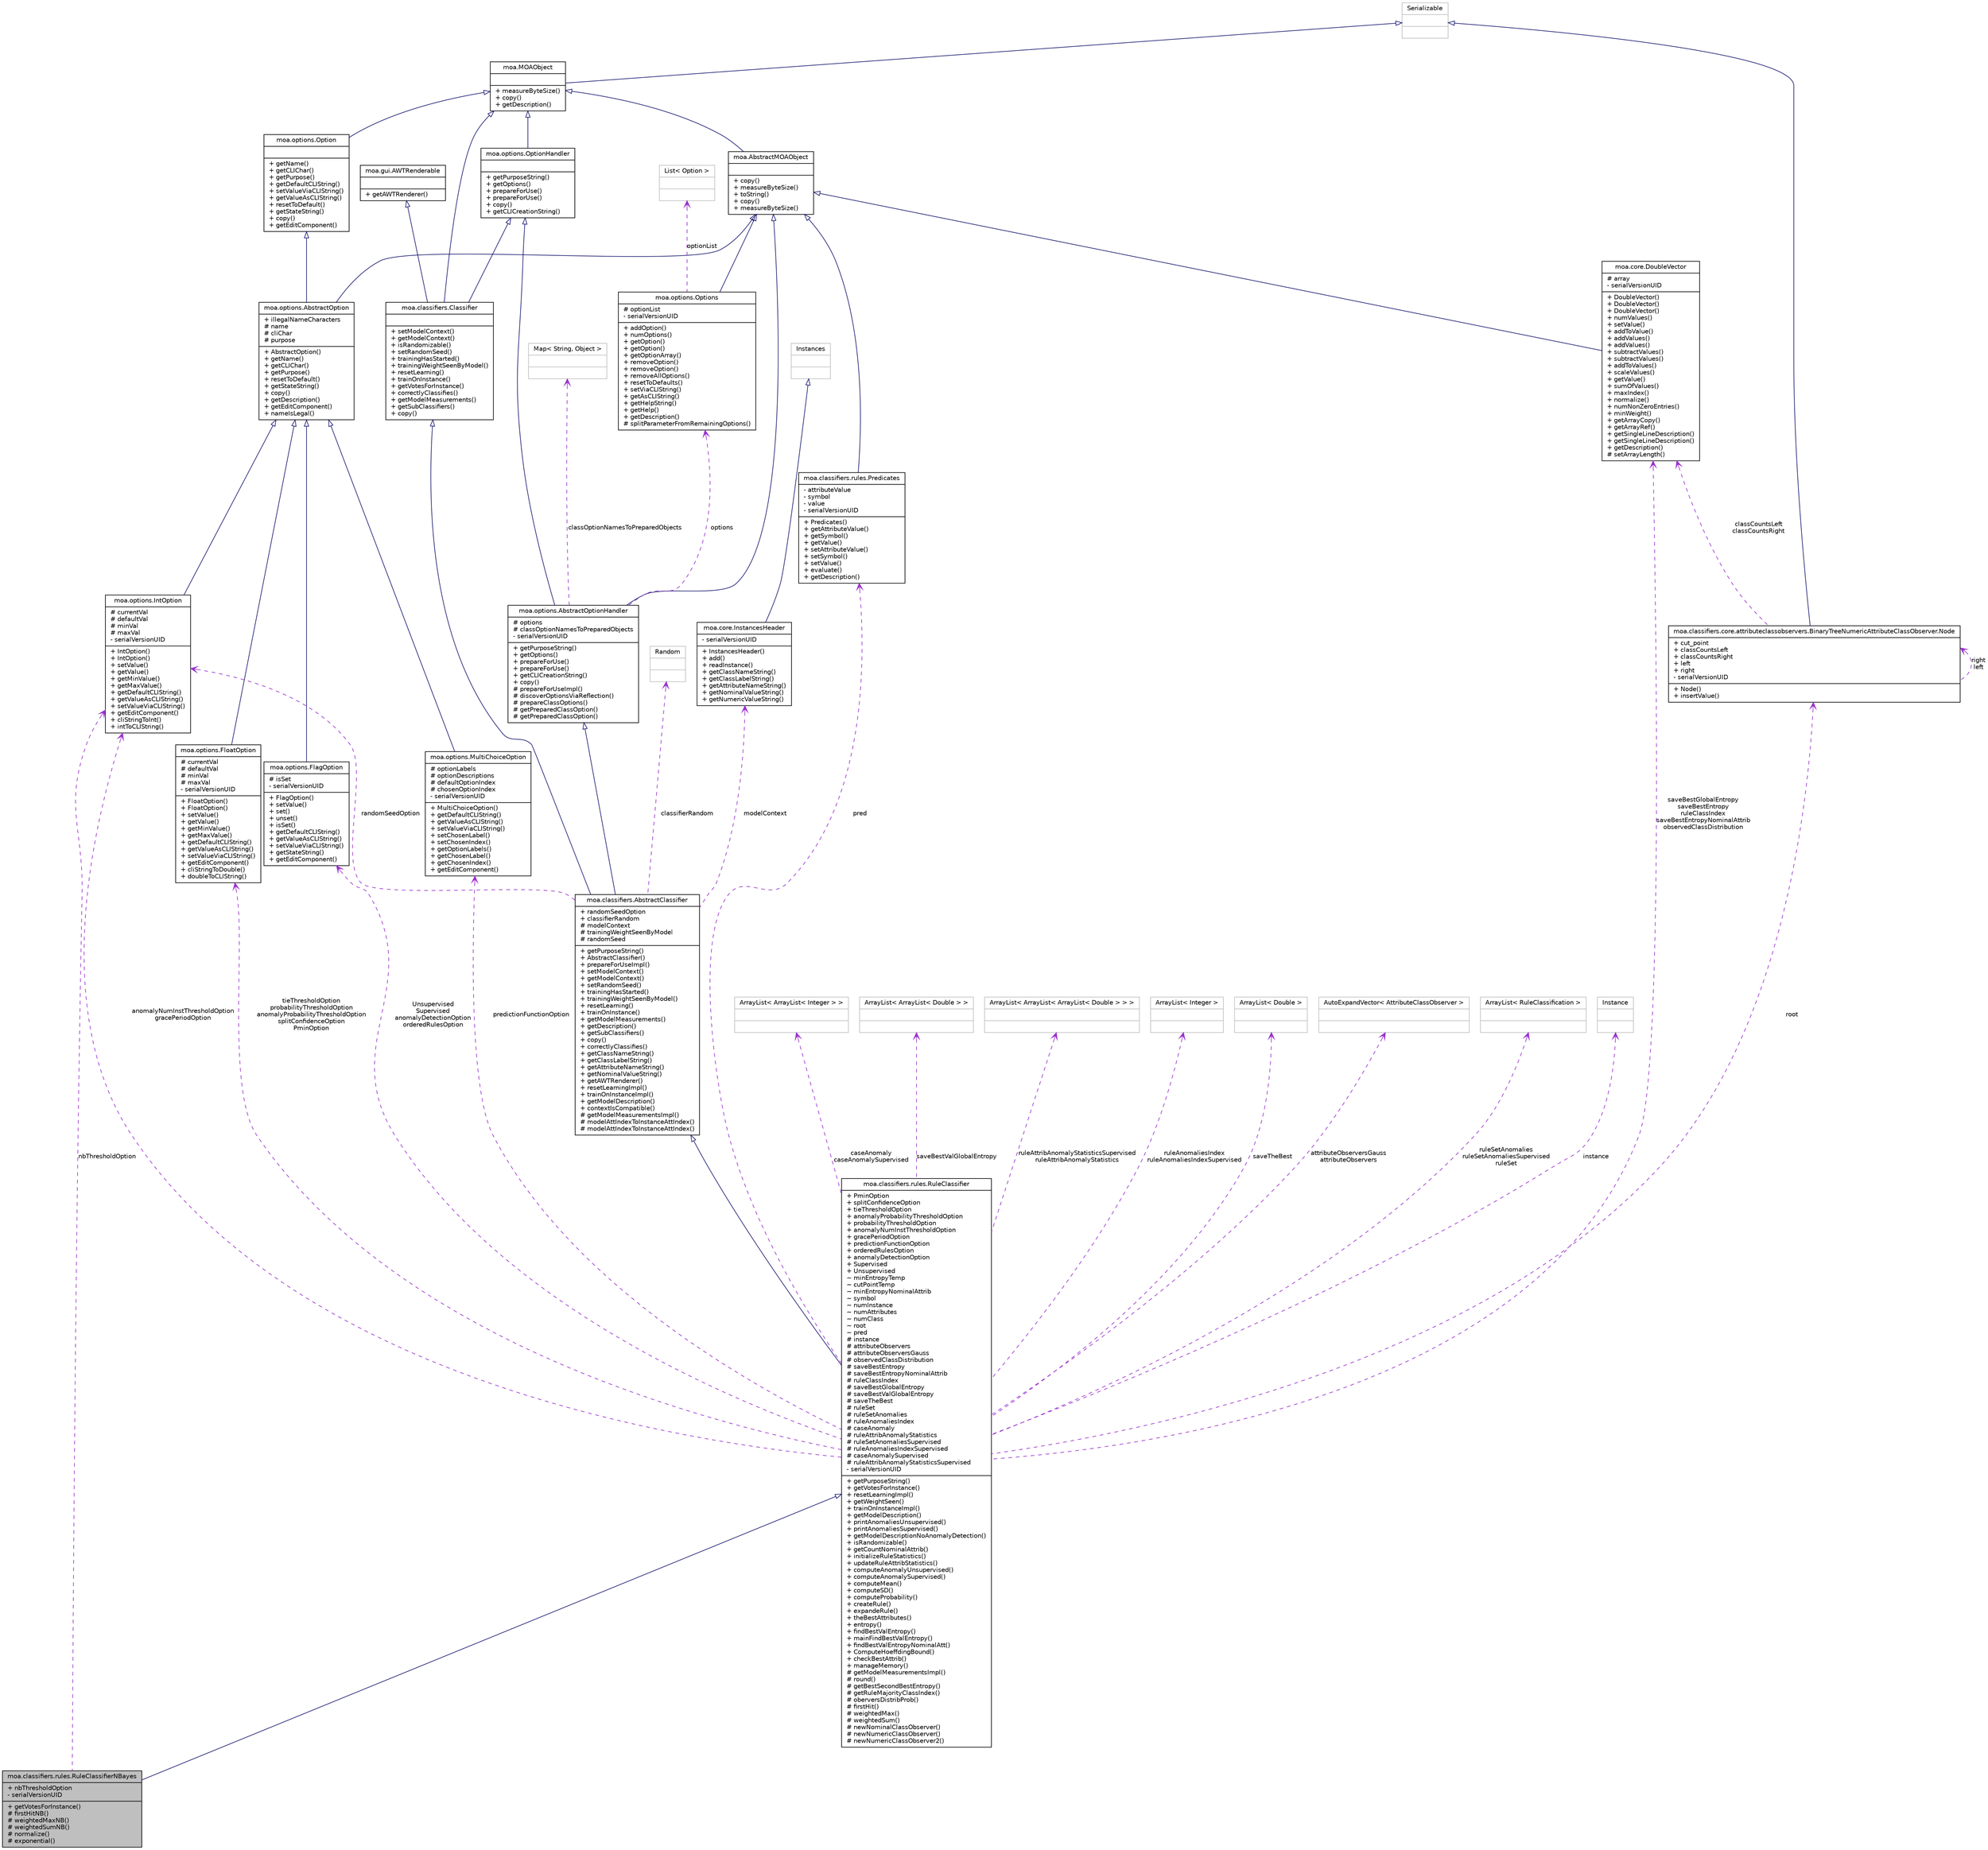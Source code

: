 digraph G
{
  edge [fontname="Helvetica",fontsize="10",labelfontname="Helvetica",labelfontsize="10"];
  node [fontname="Helvetica",fontsize="10",shape=record];
  Node1 [label="{moa.classifiers.rules.RuleClassifierNBayes\n|+ nbThresholdOption\l- serialVersionUID\l|+ getVotesForInstance()\l# firstHitNB()\l# weightedMaxNB()\l# weightedSumNB()\l# normalize()\l# exponential()\l}",height=0.2,width=0.4,color="black", fillcolor="grey75", style="filled" fontcolor="black"];
  Node2 -> Node1 [dir=back,color="midnightblue",fontsize="10",style="solid",arrowtail="empty",fontname="Helvetica"];
  Node2 [label="{moa.classifiers.rules.RuleClassifier\n|+ PminOption\l+ splitConfidenceOption\l+ tieThresholdOption\l+ anomalyProbabilityThresholdOption\l+ probabilityThresholdOption\l+ anomalyNumInstThresholdOption\l+ gracePeriodOption\l+ predictionFunctionOption\l+ orderedRulesOption\l+ anomalyDetectionOption\l+ Supervised\l+ Unsupervised\l~ minEntropyTemp\l~ cutPointTemp\l~ minEntropyNominalAttrib\l~ symbol\l~ numInstance\l~ numAttributes\l~ numClass\l~ root\l~ pred\l# instance\l# attributeObservers\l# attributeObserversGauss\l# observedClassDistribution\l# saveBestEntropy\l# saveBestEntropyNominalAttrib\l# ruleClassIndex\l# saveBestGlobalEntropy\l# saveBestValGlobalEntropy\l# saveTheBest\l# ruleSet\l# ruleSetAnomalies\l# ruleAnomaliesIndex\l# caseAnomaly\l# ruleAttribAnomalyStatistics\l# ruleSetAnomaliesSupervised\l# ruleAnomaliesIndexSupervised\l# caseAnomalySupervised\l# ruleAttribAnomalyStatisticsSupervised\l- serialVersionUID\l|+ getPurposeString()\l+ getVotesForInstance()\l+ resetLearningImpl()\l+ getWeightSeen()\l+ trainOnInstanceImpl()\l+ getModelDescription()\l+ printAnomaliesUnsupervised()\l+ printAnomaliesSupervised()\l+ getModelDescriptionNoAnomalyDetection()\l+ isRandomizable()\l+ getCountNominalAttrib()\l+ initializeRuleStatistics()\l+ updateRuleAttribStatistics()\l+ computeAnomalyUnsupervised()\l+ computeAnomalySupervised()\l+ computeMean()\l+ computeSD()\l+ computeProbability()\l+ createRule()\l+ expandeRule()\l+ theBestAttributes()\l+ entropy()\l+ findBestValEntropy()\l+ mainFindBestValEntropy()\l+ findBestValEntropyNominalAtt()\l+ ComputeHoeffdingBound()\l+ checkBestAttrib()\l+ manageMemory()\l# getModelMeasurementsImpl()\l# round()\l# getBestSecondBestEntropy()\l# getRuleMajorityClassIndex()\l# oberversDistribProb()\l# firstHit()\l# weightedMax()\l# weightedSum()\l# newNominalClassObserver()\l# newNumericClassObserver()\l# newNumericClassObserver2()\l}",height=0.2,width=0.4,color="black", fillcolor="white", style="filled",URL="$classmoa_1_1classifiers_1_1rules_1_1RuleClassifier.html",tooltip="This classifier learn ordered and unordered rule set from data stream."];
  Node3 -> Node2 [dir=back,color="midnightblue",fontsize="10",style="solid",arrowtail="empty",fontname="Helvetica"];
  Node3 [label="{moa.classifiers.AbstractClassifier\n|+ randomSeedOption\l+ classifierRandom\l# modelContext\l# trainingWeightSeenByModel\l# randomSeed\l|+ getPurposeString()\l+ AbstractClassifier()\l+ prepareForUseImpl()\l+ setModelContext()\l+ getModelContext()\l+ setRandomSeed()\l+ trainingHasStarted()\l+ trainingWeightSeenByModel()\l+ resetLearning()\l+ trainOnInstance()\l+ getModelMeasurements()\l+ getDescription()\l+ getSubClassifiers()\l+ copy()\l+ correctlyClassifies()\l+ getClassNameString()\l+ getClassLabelString()\l+ getAttributeNameString()\l+ getNominalValueString()\l+ getAWTRenderer()\l+ resetLearningImpl()\l+ trainOnInstanceImpl()\l+ getModelDescription()\l+ contextIsCompatible()\l# getModelMeasurementsImpl()\l# modelAttIndexToInstanceAttIndex()\l# modelAttIndexToInstanceAttIndex()\l}",height=0.2,width=0.4,color="black", fillcolor="white", style="filled",URL="$classmoa_1_1classifiers_1_1AbstractClassifier.html",tooltip="Abstract Classifier."];
  Node4 -> Node3 [dir=back,color="midnightblue",fontsize="10",style="solid",arrowtail="empty",fontname="Helvetica"];
  Node4 [label="{moa.options.AbstractOptionHandler\n|# options\l# classOptionNamesToPreparedObjects\l- serialVersionUID\l|+ getPurposeString()\l+ getOptions()\l+ prepareForUse()\l+ prepareForUse()\l+ getCLICreationString()\l+ copy()\l# prepareForUseImpl()\l# discoverOptionsViaReflection()\l# prepareClassOptions()\l# getPreparedClassOption()\l# getPreparedClassOption()\l}",height=0.2,width=0.4,color="black", fillcolor="white", style="filled",URL="$classmoa_1_1options_1_1AbstractOptionHandler.html",tooltip="Abstract Option Handler."];
  Node5 -> Node4 [dir=back,color="midnightblue",fontsize="10",style="solid",arrowtail="empty",fontname="Helvetica"];
  Node5 [label="{moa.AbstractMOAObject\n||+ copy()\l+ measureByteSize()\l+ toString()\l+ copy()\l+ measureByteSize()\l}",height=0.2,width=0.4,color="black", fillcolor="white", style="filled",URL="$classmoa_1_1AbstractMOAObject.html",tooltip="Abstract MOA Object."];
  Node6 -> Node5 [dir=back,color="midnightblue",fontsize="10",style="solid",arrowtail="empty",fontname="Helvetica"];
  Node6 [label="{moa.MOAObject\n||+ measureByteSize()\l+ copy()\l+ getDescription()\l}",height=0.2,width=0.4,color="black", fillcolor="white", style="filled",URL="$interfacemoa_1_1MOAObject.html",tooltip="Interface implemented by classes in MOA, so that all are serializable, can produce..."];
  Node7 -> Node6 [dir=back,color="midnightblue",fontsize="10",style="solid",arrowtail="empty",fontname="Helvetica"];
  Node7 [label="{Serializable\n||}",height=0.2,width=0.4,color="grey75", fillcolor="white", style="filled"];
  Node8 -> Node4 [dir=back,color="midnightblue",fontsize="10",style="solid",arrowtail="empty",fontname="Helvetica"];
  Node8 [label="{moa.options.OptionHandler\n||+ getPurposeString()\l+ getOptions()\l+ prepareForUse()\l+ prepareForUse()\l+ copy()\l+ getCLICreationString()\l}",height=0.2,width=0.4,color="black", fillcolor="white", style="filled",URL="$interfacemoa_1_1options_1_1OptionHandler.html",tooltip="Interface representing an object that handles options or parameters."];
  Node6 -> Node8 [dir=back,color="midnightblue",fontsize="10",style="solid",arrowtail="empty",fontname="Helvetica"];
  Node9 -> Node4 [dir=back,color="darkorchid3",fontsize="10",style="dashed",label="classOptionNamesToPreparedObjects",arrowtail="open",fontname="Helvetica"];
  Node9 [label="{Map\< String, Object \>\n||}",height=0.2,width=0.4,color="grey75", fillcolor="white", style="filled"];
  Node10 -> Node4 [dir=back,color="darkorchid3",fontsize="10",style="dashed",label="options",arrowtail="open",fontname="Helvetica"];
  Node10 [label="{moa.options.Options\n|# optionList\l- serialVersionUID\l|+ addOption()\l+ numOptions()\l+ getOption()\l+ getOption()\l+ getOptionArray()\l+ removeOption()\l+ removeOption()\l+ removeAllOptions()\l+ resetToDefaults()\l+ setViaCLIString()\l+ getAsCLIString()\l+ getHelpString()\l+ getHelp()\l+ getDescription()\l# splitParameterFromRemainingOptions()\l}",height=0.2,width=0.4,color="black", fillcolor="white", style="filled",URL="$classmoa_1_1options_1_1Options.html",tooltip="File option."];
  Node5 -> Node10 [dir=back,color="midnightblue",fontsize="10",style="solid",arrowtail="empty",fontname="Helvetica"];
  Node11 -> Node10 [dir=back,color="darkorchid3",fontsize="10",style="dashed",label="optionList",arrowtail="open",fontname="Helvetica"];
  Node11 [label="{List\< Option \>\n||}",height=0.2,width=0.4,color="grey75", fillcolor="white", style="filled"];
  Node12 -> Node3 [dir=back,color="midnightblue",fontsize="10",style="solid",arrowtail="empty",fontname="Helvetica"];
  Node12 [label="{moa.classifiers.Classifier\n||+ setModelContext()\l+ getModelContext()\l+ isRandomizable()\l+ setRandomSeed()\l+ trainingHasStarted()\l+ trainingWeightSeenByModel()\l+ resetLearning()\l+ trainOnInstance()\l+ getVotesForInstance()\l+ correctlyClassifies()\l+ getModelMeasurements()\l+ getSubClassifiers()\l+ copy()\l}",height=0.2,width=0.4,color="black", fillcolor="white", style="filled",URL="$interfacemoa_1_1classifiers_1_1Classifier.html",tooltip="Classifier interface for incremental classification models."];
  Node6 -> Node12 [dir=back,color="midnightblue",fontsize="10",style="solid",arrowtail="empty",fontname="Helvetica"];
  Node8 -> Node12 [dir=back,color="midnightblue",fontsize="10",style="solid",arrowtail="empty",fontname="Helvetica"];
  Node13 -> Node12 [dir=back,color="midnightblue",fontsize="10",style="solid",arrowtail="empty",fontname="Helvetica"];
  Node13 [label="{moa.gui.AWTRenderable\n||+ getAWTRenderer()\l}",height=0.2,width=0.4,color="black", fillcolor="white", style="filled",URL="$interfacemoa_1_1gui_1_1AWTRenderable.html",tooltip="Interface representing a component that is renderable."];
  Node14 -> Node3 [dir=back,color="darkorchid3",fontsize="10",style="dashed",label="randomSeedOption",arrowtail="open",fontname="Helvetica"];
  Node14 [label="{moa.options.IntOption\n|# currentVal\l# defaultVal\l# minVal\l# maxVal\l- serialVersionUID\l|+ IntOption()\l+ IntOption()\l+ setValue()\l+ getValue()\l+ getMinValue()\l+ getMaxValue()\l+ getDefaultCLIString()\l+ getValueAsCLIString()\l+ setValueViaCLIString()\l+ getEditComponent()\l+ cliStringToInt()\l+ intToCLIString()\l}",height=0.2,width=0.4,color="black", fillcolor="white", style="filled",URL="$classmoa_1_1options_1_1IntOption.html",tooltip="Int option."];
  Node15 -> Node14 [dir=back,color="midnightblue",fontsize="10",style="solid",arrowtail="empty",fontname="Helvetica"];
  Node15 [label="{moa.options.AbstractOption\n|+ illegalNameCharacters\l# name\l# cliChar\l# purpose\l|+ AbstractOption()\l+ getName()\l+ getCLIChar()\l+ getPurpose()\l+ resetToDefault()\l+ getStateString()\l+ copy()\l+ getDescription()\l+ getEditComponent()\l+ nameIsLegal()\l}",height=0.2,width=0.4,color="black", fillcolor="white", style="filled",URL="$classmoa_1_1options_1_1AbstractOption.html",tooltip="Abstract option."];
  Node5 -> Node15 [dir=back,color="midnightblue",fontsize="10",style="solid",arrowtail="empty",fontname="Helvetica"];
  Node16 -> Node15 [dir=back,color="midnightblue",fontsize="10",style="solid",arrowtail="empty",fontname="Helvetica"];
  Node16 [label="{moa.options.Option\n||+ getName()\l+ getCLIChar()\l+ getPurpose()\l+ getDefaultCLIString()\l+ setValueViaCLIString()\l+ getValueAsCLIString()\l+ resetToDefault()\l+ getStateString()\l+ copy()\l+ getEditComponent()\l}",height=0.2,width=0.4,color="black", fillcolor="white", style="filled",URL="$interfacemoa_1_1options_1_1Option.html",tooltip="Interface representing an option or parameter."];
  Node6 -> Node16 [dir=back,color="midnightblue",fontsize="10",style="solid",arrowtail="empty",fontname="Helvetica"];
  Node17 -> Node3 [dir=back,color="darkorchid3",fontsize="10",style="dashed",label="modelContext",arrowtail="open",fontname="Helvetica"];
  Node17 [label="{moa.core.InstancesHeader\n|- serialVersionUID\l|+ InstancesHeader()\l+ add()\l+ readInstance()\l+ getClassNameString()\l+ getClassLabelString()\l+ getAttributeNameString()\l+ getNominalValueString()\l+ getNumericValueString()\l}",height=0.2,width=0.4,color="black", fillcolor="white", style="filled",URL="$classmoa_1_1core_1_1InstancesHeader.html",tooltip="Class for storing the header or context of a data stream."];
  Node18 -> Node17 [dir=back,color="midnightblue",fontsize="10",style="solid",arrowtail="empty",fontname="Helvetica"];
  Node18 [label="{Instances\n||}",height=0.2,width=0.4,color="grey75", fillcolor="white", style="filled"];
  Node19 -> Node3 [dir=back,color="darkorchid3",fontsize="10",style="dashed",label="classifierRandom",arrowtail="open",fontname="Helvetica"];
  Node19 [label="{Random\n||}",height=0.2,width=0.4,color="grey75", fillcolor="white", style="filled"];
  Node20 -> Node2 [dir=back,color="darkorchid3",fontsize="10",style="dashed",label="pred",arrowtail="open",fontname="Helvetica"];
  Node20 [label="{moa.classifiers.rules.Predicates\n|- attributeValue\l- symbol\l- value\l- serialVersionUID\l|+ Predicates()\l+ getAttributeValue()\l+ getSymbol()\l+ getValue()\l+ setAttributeValue()\l+ setSymbol()\l+ setValue()\l+ evaluate()\l+ getDescription()\l}",height=0.2,width=0.4,color="black", fillcolor="white", style="filled",URL="$classmoa_1_1classifiers_1_1rules_1_1Predicates.html"];
  Node5 -> Node20 [dir=back,color="midnightblue",fontsize="10",style="solid",arrowtail="empty",fontname="Helvetica"];
  Node21 -> Node2 [dir=back,color="darkorchid3",fontsize="10",style="dashed",label="tieThresholdOption\nprobabilityThresholdOption\nanomalyProbabilityThresholdOption\nsplitConfidenceOption\nPminOption",arrowtail="open",fontname="Helvetica"];
  Node21 [label="{moa.options.FloatOption\n|# currentVal\l# defaultVal\l# minVal\l# maxVal\l- serialVersionUID\l|+ FloatOption()\l+ FloatOption()\l+ setValue()\l+ getValue()\l+ getMinValue()\l+ getMaxValue()\l+ getDefaultCLIString()\l+ getValueAsCLIString()\l+ setValueViaCLIString()\l+ getEditComponent()\l+ cliStringToDouble()\l+ doubleToCLIString()\l}",height=0.2,width=0.4,color="black", fillcolor="white", style="filled",URL="$classmoa_1_1options_1_1FloatOption.html",tooltip="Float option."];
  Node15 -> Node21 [dir=back,color="midnightblue",fontsize="10",style="solid",arrowtail="empty",fontname="Helvetica"];
  Node22 -> Node2 [dir=back,color="darkorchid3",fontsize="10",style="dashed",label="root",arrowtail="open",fontname="Helvetica"];
  Node22 [label="{moa.classifiers.core.attributeclassobservers.BinaryTreeNumericAttributeClassObserver.Node\n|+ cut_point\l+ classCountsLeft\l+ classCountsRight\l+ left\l+ right\l- serialVersionUID\l|+ Node()\l+ insertValue()\l}",height=0.2,width=0.4,color="black", fillcolor="white", style="filled",URL="$classmoa_1_1classifiers_1_1core_1_1attributeclassobservers_1_1BinaryTreeNumericAttributeClassObserver_1_1Node.html"];
  Node7 -> Node22 [dir=back,color="midnightblue",fontsize="10",style="solid",arrowtail="empty",fontname="Helvetica"];
  Node22 -> Node22 [dir=back,color="darkorchid3",fontsize="10",style="dashed",label="right\nleft",arrowtail="open",fontname="Helvetica"];
  Node23 -> Node22 [dir=back,color="darkorchid3",fontsize="10",style="dashed",label="classCountsLeft\nclassCountsRight",arrowtail="open",fontname="Helvetica"];
  Node23 [label="{moa.core.DoubleVector\n|# array\l- serialVersionUID\l|+ DoubleVector()\l+ DoubleVector()\l+ DoubleVector()\l+ numValues()\l+ setValue()\l+ addToValue()\l+ addValues()\l+ addValues()\l+ subtractValues()\l+ subtractValues()\l+ addToValues()\l+ scaleValues()\l+ getValue()\l+ sumOfValues()\l+ maxIndex()\l+ normalize()\l+ numNonZeroEntries()\l+ minWeight()\l+ getArrayCopy()\l+ getArrayRef()\l+ getSingleLineDescription()\l+ getSingleLineDescription()\l+ getDescription()\l# setArrayLength()\l}",height=0.2,width=0.4,color="black", fillcolor="white", style="filled",URL="$classmoa_1_1core_1_1DoubleVector.html",tooltip="Vector of double numbers with some utilities."];
  Node5 -> Node23 [dir=back,color="midnightblue",fontsize="10",style="solid",arrowtail="empty",fontname="Helvetica"];
  Node24 -> Node2 [dir=back,color="darkorchid3",fontsize="10",style="dashed",label="caseAnomaly\ncaseAnomalySupervised",arrowtail="open",fontname="Helvetica"];
  Node24 [label="{ArrayList\< ArrayList\< Integer \> \>\n||}",height=0.2,width=0.4,color="grey75", fillcolor="white", style="filled"];
  Node25 -> Node2 [dir=back,color="darkorchid3",fontsize="10",style="dashed",label="saveBestValGlobalEntropy",arrowtail="open",fontname="Helvetica"];
  Node25 [label="{ArrayList\< ArrayList\< Double \> \>\n||}",height=0.2,width=0.4,color="grey75", fillcolor="white", style="filled"];
  Node26 -> Node2 [dir=back,color="darkorchid3",fontsize="10",style="dashed",label="ruleAttribAnomalyStatisticsSupervised\nruleAttribAnomalyStatistics",arrowtail="open",fontname="Helvetica"];
  Node26 [label="{ArrayList\< ArrayList\< ArrayList\< Double \> \> \>\n||}",height=0.2,width=0.4,color="grey75", fillcolor="white", style="filled"];
  Node27 -> Node2 [dir=back,color="darkorchid3",fontsize="10",style="dashed",label="ruleAnomaliesIndex\nruleAnomaliesIndexSupervised",arrowtail="open",fontname="Helvetica"];
  Node27 [label="{ArrayList\< Integer \>\n||}",height=0.2,width=0.4,color="grey75", fillcolor="white", style="filled"];
  Node14 -> Node2 [dir=back,color="darkorchid3",fontsize="10",style="dashed",label="anomalyNumInstThresholdOption\ngracePeriodOption",arrowtail="open",fontname="Helvetica"];
  Node28 -> Node2 [dir=back,color="darkorchid3",fontsize="10",style="dashed",label="saveTheBest",arrowtail="open",fontname="Helvetica"];
  Node28 [label="{ArrayList\< Double \>\n||}",height=0.2,width=0.4,color="grey75", fillcolor="white", style="filled"];
  Node23 -> Node2 [dir=back,color="darkorchid3",fontsize="10",style="dashed",label="saveBestGlobalEntropy\nsaveBestEntropy\nruleClassIndex\nsaveBestEntropyNominalAttrib\nobservedClassDistribution",arrowtail="open",fontname="Helvetica"];
  Node29 -> Node2 [dir=back,color="darkorchid3",fontsize="10",style="dashed",label="attributeObserversGauss\nattributeObservers",arrowtail="open",fontname="Helvetica"];
  Node29 [label="{AutoExpandVector\< AttributeClassObserver \>\n||}",height=0.2,width=0.4,color="grey75", fillcolor="white", style="filled"];
  Node30 -> Node2 [dir=back,color="darkorchid3",fontsize="10",style="dashed",label="Unsupervised\nSupervised\nanomalyDetectionOption\norderedRulesOption",arrowtail="open",fontname="Helvetica"];
  Node30 [label="{moa.options.FlagOption\n|# isSet\l- serialVersionUID\l|+ FlagOption()\l+ setValue()\l+ set()\l+ unset()\l+ isSet()\l+ getDefaultCLIString()\l+ getValueAsCLIString()\l+ setValueViaCLIString()\l+ getStateString()\l+ getEditComponent()\l}",height=0.2,width=0.4,color="black", fillcolor="white", style="filled",URL="$classmoa_1_1options_1_1FlagOption.html",tooltip="Flag option."];
  Node15 -> Node30 [dir=back,color="midnightblue",fontsize="10",style="solid",arrowtail="empty",fontname="Helvetica"];
  Node31 -> Node2 [dir=back,color="darkorchid3",fontsize="10",style="dashed",label="ruleSetAnomalies\nruleSetAnomaliesSupervised\nruleSet",arrowtail="open",fontname="Helvetica"];
  Node31 [label="{ArrayList\< RuleClassification \>\n||}",height=0.2,width=0.4,color="grey75", fillcolor="white", style="filled"];
  Node32 -> Node2 [dir=back,color="darkorchid3",fontsize="10",style="dashed",label="predictionFunctionOption",arrowtail="open",fontname="Helvetica"];
  Node32 [label="{moa.options.MultiChoiceOption\n|# optionLabels\l# optionDescriptions\l# defaultOptionIndex\l# chosenOptionIndex\l- serialVersionUID\l|+ MultiChoiceOption()\l+ getDefaultCLIString()\l+ getValueAsCLIString()\l+ setValueViaCLIString()\l+ setChosenLabel()\l+ setChosenIndex()\l+ getOptionLabels()\l+ getChosenLabel()\l+ getChosenIndex()\l+ getEditComponent()\l}",height=0.2,width=0.4,color="black", fillcolor="white", style="filled",URL="$classmoa_1_1options_1_1MultiChoiceOption.html",tooltip="Multi choice option."];
  Node15 -> Node32 [dir=back,color="midnightblue",fontsize="10",style="solid",arrowtail="empty",fontname="Helvetica"];
  Node33 -> Node2 [dir=back,color="darkorchid3",fontsize="10",style="dashed",label="instance",arrowtail="open",fontname="Helvetica"];
  Node33 [label="{Instance\n||}",height=0.2,width=0.4,color="grey75", fillcolor="white", style="filled"];
  Node14 -> Node1 [dir=back,color="darkorchid3",fontsize="10",style="dashed",label="nbThresholdOption",arrowtail="open",fontname="Helvetica"];
}
